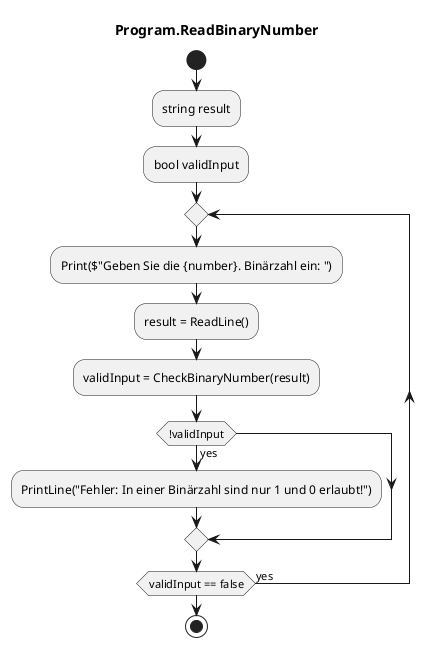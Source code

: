 @startuml Program.ReadBinaryNumber
title Program.ReadBinaryNumber
start
:string result;
:bool validInput;
repeat
    :Print($"Geben Sie die {number}. Binärzahl ein: ");
    :result = ReadLine();
    :validInput = CheckBinaryNumber(result);
    if (!validInput) then (yes)
        :PrintLine("Fehler: In einer Binärzahl sind nur 1 und 0 erlaubt!");
    endif
repeat while (validInput == false) is (yes)
stop
@enduml

